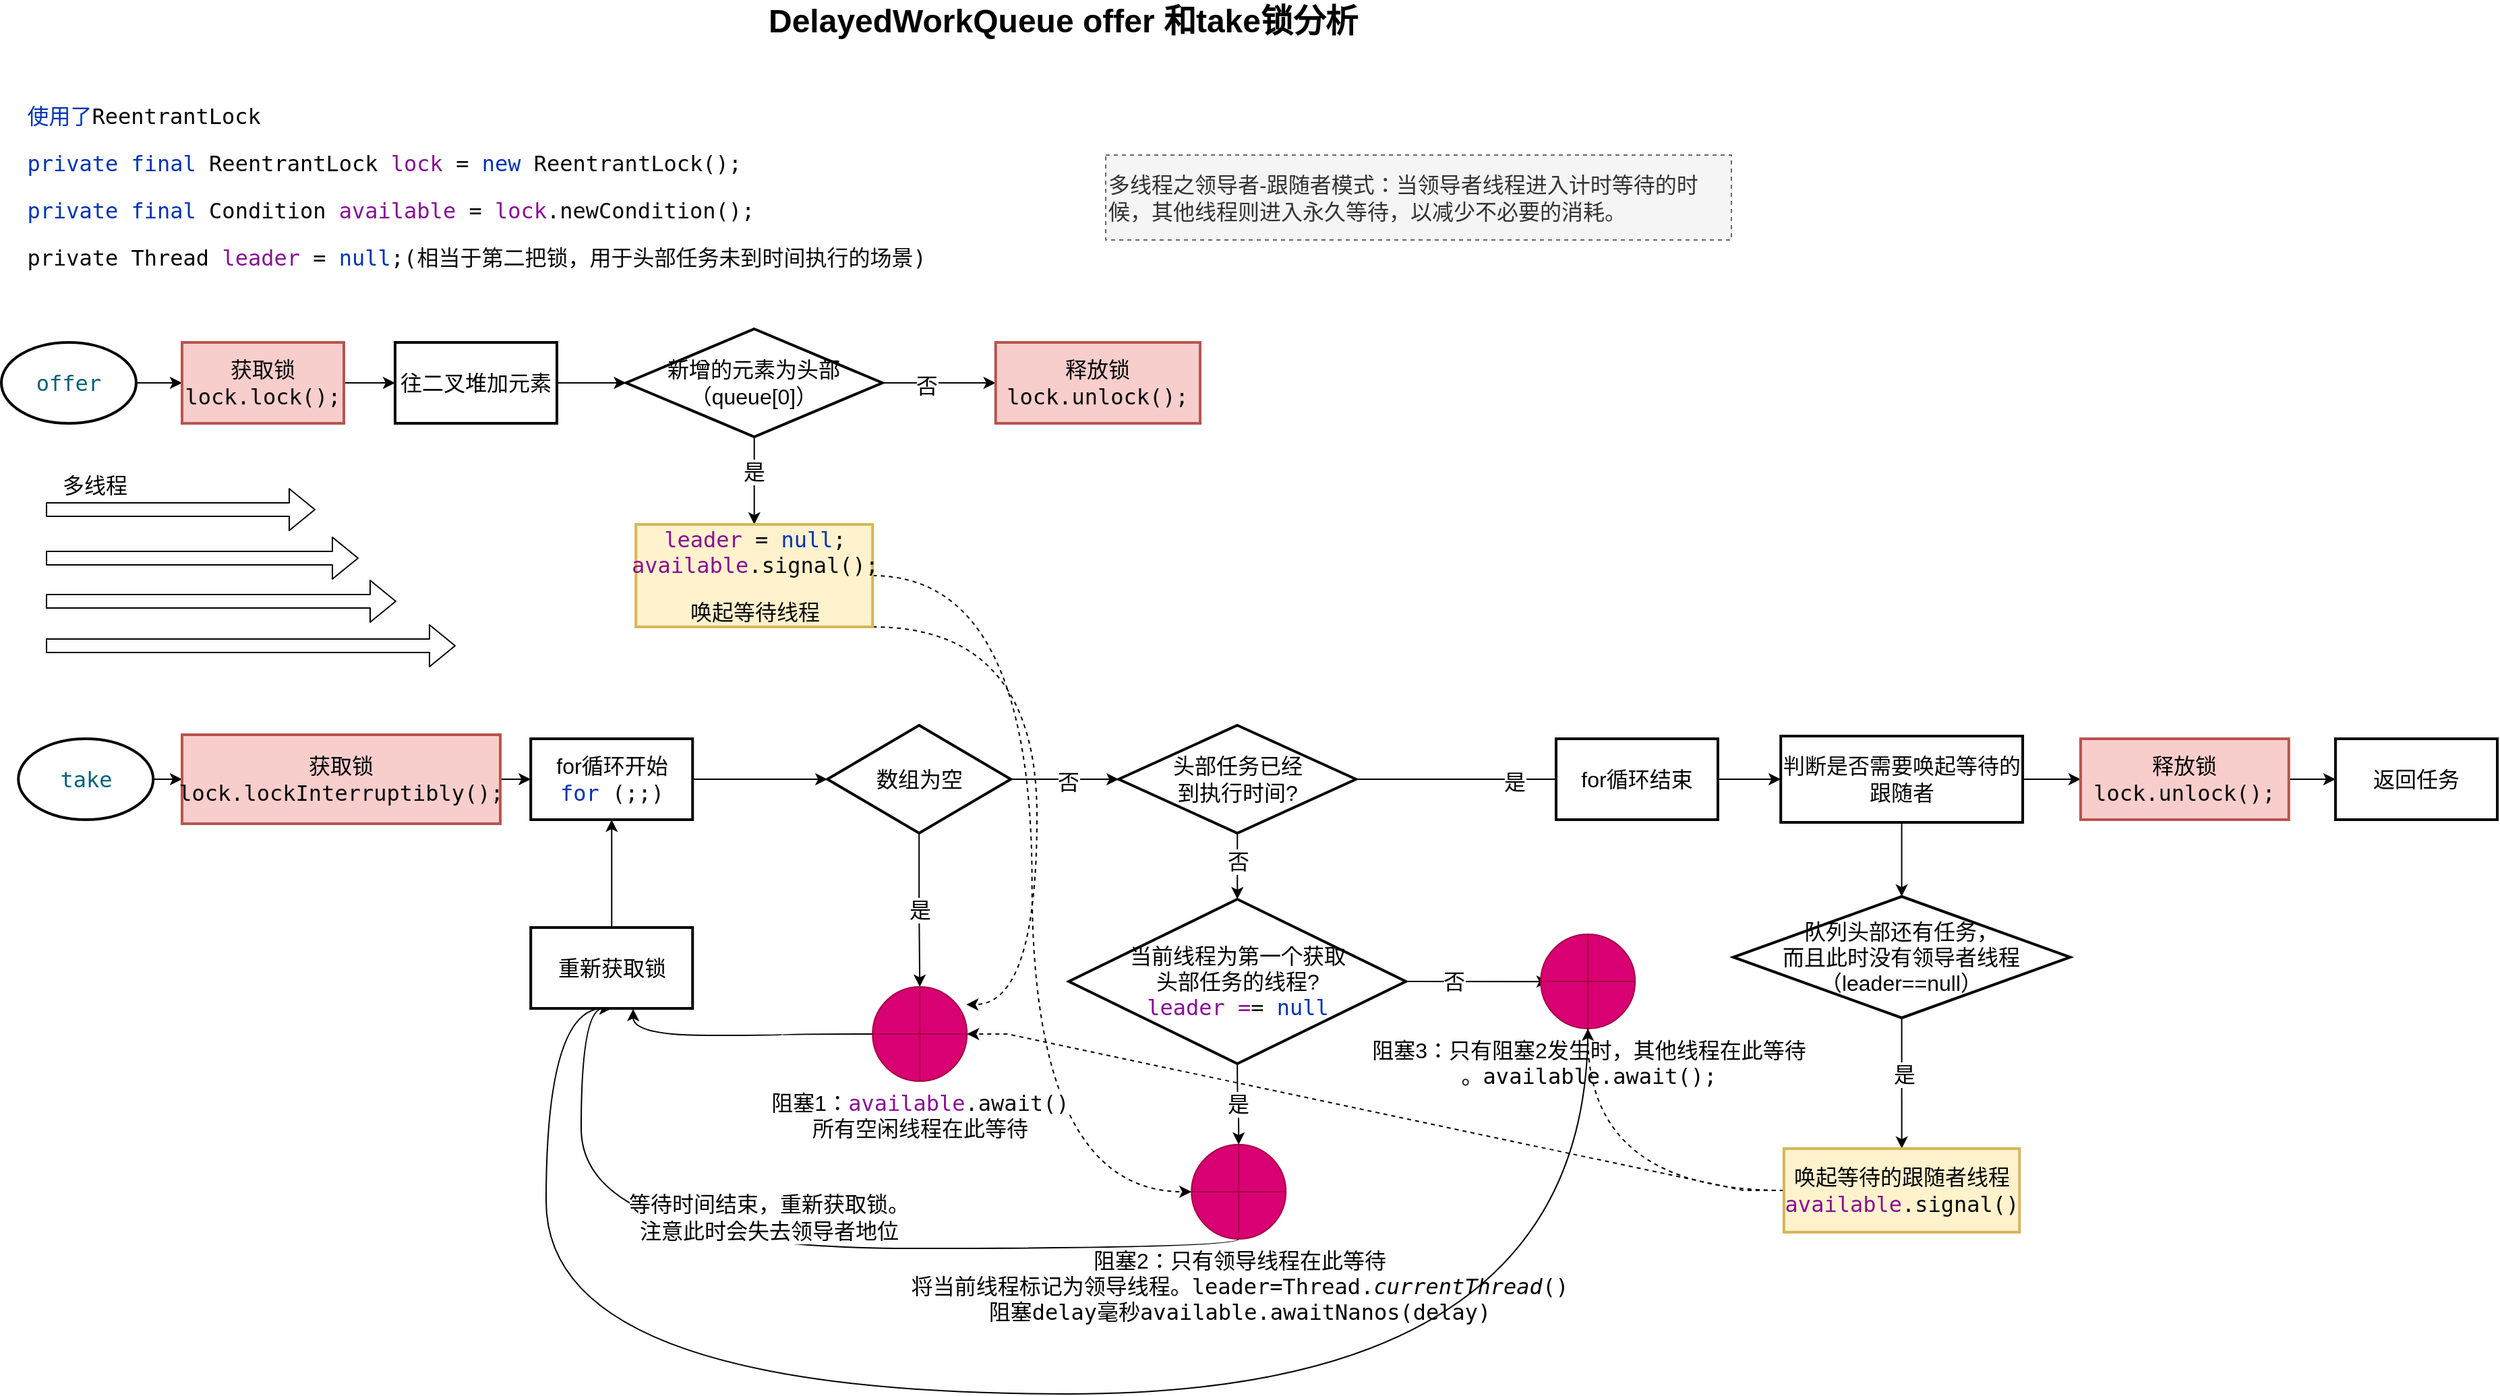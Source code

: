 <mxfile version="14.6.13" type="device"><diagram id="lseY-JlJCsXexi9266O1" name="第 1 页"><mxGraphModel dx="1565" dy="745" grid="0" gridSize="10" guides="0" tooltips="1" connect="1" arrows="1" fold="1" page="0" pageScale="1" pageWidth="1654" pageHeight="2336" math="0" shadow="0"><root><mxCell id="0"/><mxCell id="1" parent="0"/><mxCell id="gby_PGcZGdEqnXHPZtUT-3" value="DelayedWorkQueue offer 和take锁分析" style="text;strokeColor=none;fillColor=none;html=1;fontSize=24;fontStyle=1;verticalAlign=middle;align=center;" parent="1" vertex="1"><mxGeometry x="720" y="158" width="452" height="31" as="geometry"/></mxCell><mxCell id="gby_PGcZGdEqnXHPZtUT-6" value="" style="edgeStyle=orthogonalEdgeStyle;rounded=0;orthogonalLoop=1;jettySize=auto;html=1;fontSize=16;" parent="1" source="gby_PGcZGdEqnXHPZtUT-4" target="gby_PGcZGdEqnXHPZtUT-5" edge="1"><mxGeometry relative="1" as="geometry"/></mxCell><mxCell id="gby_PGcZGdEqnXHPZtUT-4" value="&lt;pre style=&quot;background-color: rgb(255, 255, 255); color: rgb(8, 8, 8); font-family: &amp;quot;jetbrains mono&amp;quot;, monospace; font-size: 16px;&quot;&gt;&lt;span style=&quot;color: rgb(0, 98, 122); font-size: 16px;&quot;&gt;offer&lt;/span&gt;&lt;/pre&gt;" style="strokeWidth=2;html=1;shape=mxgraph.flowchart.start_1;whiteSpace=wrap;fontSize=16;" parent="1" vertex="1"><mxGeometry x="159" y="412" width="100" height="60" as="geometry"/></mxCell><mxCell id="gEFTX0MsrHfzgYdMUQTM-1" value="" style="edgeStyle=orthogonalEdgeStyle;rounded=0;orthogonalLoop=1;jettySize=auto;html=1;fontSize=16;" parent="1" source="gby_PGcZGdEqnXHPZtUT-5" target="gby_PGcZGdEqnXHPZtUT-17" edge="1"><mxGeometry relative="1" as="geometry"/></mxCell><mxCell id="gby_PGcZGdEqnXHPZtUT-5" value="&lt;pre style=&quot;color: rgb(8 , 8 , 8) ; font-family: &amp;#34;jetbrains mono&amp;#34; , monospace ; font-size: 16px&quot;&gt;获取锁&lt;br/&gt;lock&lt;span style=&quot;white-space: normal&quot;&gt;.lock();&lt;/span&gt;&lt;/pre&gt;" style="whiteSpace=wrap;html=1;strokeWidth=2;fillColor=#f8cecc;strokeColor=#b85450;labelBackgroundColor=none;fontSize=16;" parent="1" vertex="1"><mxGeometry x="293" y="412" width="120" height="60" as="geometry"/></mxCell><mxCell id="gby_PGcZGdEqnXHPZtUT-10" value="" style="edgeStyle=orthogonalEdgeStyle;rounded=0;orthogonalLoop=1;jettySize=auto;html=1;fontSize=16;" parent="1" source="gby_PGcZGdEqnXHPZtUT-7" target="gby_PGcZGdEqnXHPZtUT-9" edge="1"><mxGeometry relative="1" as="geometry"/></mxCell><mxCell id="gby_PGcZGdEqnXHPZtUT-11" value="是" style="edgeLabel;html=1;align=center;verticalAlign=middle;resizable=0;points=[];fontSize=16;" parent="gby_PGcZGdEqnXHPZtUT-10" vertex="1" connectable="0"><mxGeometry x="-0.193" y="-1" relative="1" as="geometry"><mxPoint as="offset"/></mxGeometry></mxCell><mxCell id="gby_PGcZGdEqnXHPZtUT-21" value="" style="edgeStyle=orthogonalEdgeStyle;rounded=0;orthogonalLoop=1;jettySize=auto;html=1;fontSize=16;" parent="1" source="gby_PGcZGdEqnXHPZtUT-7" target="gby_PGcZGdEqnXHPZtUT-20" edge="1"><mxGeometry relative="1" as="geometry"/></mxCell><mxCell id="gby_PGcZGdEqnXHPZtUT-27" value="否" style="edgeLabel;html=1;align=center;verticalAlign=middle;resizable=0;points=[];fontSize=16;" parent="gby_PGcZGdEqnXHPZtUT-21" vertex="1" connectable="0"><mxGeometry x="-0.238" y="-2" relative="1" as="geometry"><mxPoint as="offset"/></mxGeometry></mxCell><mxCell id="gby_PGcZGdEqnXHPZtUT-7" value="新增的元素为头部（queue[0]）" style="rhombus;whiteSpace=wrap;html=1;strokeWidth=2;fontSize=16;" parent="1" vertex="1"><mxGeometry x="622.3" y="402" width="190.13" height="80" as="geometry"/></mxCell><mxCell id="gby_PGcZGdEqnXHPZtUT-96" style="edgeStyle=orthogonalEdgeStyle;curved=1;rounded=0;orthogonalLoop=1;jettySize=auto;html=1;entryX=0.992;entryY=0.188;entryDx=0;entryDy=0;entryPerimeter=0;dashed=1;fontColor=#000000;fontSize=16;" parent="1" source="gby_PGcZGdEqnXHPZtUT-9" target="gby_PGcZGdEqnXHPZtUT-38" edge="1"><mxGeometry relative="1" as="geometry"><Array as="points"><mxPoint x="927" y="623"/><mxPoint x="927" y="903"/></Array></mxGeometry></mxCell><mxCell id="gby_PGcZGdEqnXHPZtUT-98" style="edgeStyle=orthogonalEdgeStyle;curved=1;rounded=0;orthogonalLoop=1;jettySize=auto;html=1;entryX=0;entryY=0.5;entryDx=0;entryDy=0;entryPerimeter=0;dashed=1;fontColor=#000000;fontSize=16;" parent="1" source="gby_PGcZGdEqnXHPZtUT-9" target="gby_PGcZGdEqnXHPZtUT-65" edge="1"><mxGeometry relative="1" as="geometry"/></mxCell><mxCell id="gby_PGcZGdEqnXHPZtUT-9" value="&lt;pre style=&quot;color: rgb(8, 8, 8); font-family: &amp;quot;jetbrains mono&amp;quot;, monospace; font-size: 16px;&quot;&gt;&lt;span style=&quot;color: rgb(135, 16, 148); font-size: 16px;&quot;&gt;leader &lt;/span&gt;= &lt;span style=&quot;color: rgb(0, 51, 179); font-size: 16px;&quot;&gt;null&lt;/span&gt;;&lt;br style=&quot;font-size: 16px;&quot;&gt;&lt;span style=&quot;color: rgb(135, 16, 148); font-size: 16px;&quot;&gt;available&lt;/span&gt;.signal();&lt;/pre&gt;&lt;pre style=&quot;color: rgb(8, 8, 8); font-family: &amp;quot;jetbrains mono&amp;quot;, monospace; font-size: 16px;&quot;&gt;唤起等待线程&lt;/pre&gt;" style="whiteSpace=wrap;html=1;strokeWidth=2;fillColor=#fff2cc;strokeColor=#d6b656;labelBackgroundColor=none;fontSize=16;" parent="1" vertex="1"><mxGeometry x="629.62" y="547" width="175.5" height="76" as="geometry"/></mxCell><mxCell id="gby_PGcZGdEqnXHPZtUT-16" value="&lt;pre style=&quot;text-align: left; background-color: rgb(255, 255, 255); font-family: &amp;quot;jetbrains mono&amp;quot;, monospace; font-size: 16px;&quot;&gt;&lt;pre style=&quot;font-family: &amp;quot;jetbrains mono&amp;quot;, monospace; font-size: 16px;&quot;&gt;&lt;font color=&quot;#0033b3&quot; style=&quot;font-size: 16px;&quot;&gt;使用了&lt;/font&gt;ReentrantLock&lt;/pre&gt;&lt;pre style=&quot;color: rgb(8, 8, 8); font-family: &amp;quot;jetbrains mono&amp;quot;, monospace; font-size: 16px;&quot;&gt;&lt;span style=&quot;color: rgb(0, 51, 179); font-size: 16px;&quot;&gt;private final &lt;/span&gt;&lt;span style=&quot;color: rgb(0, 0, 0); font-size: 16px;&quot;&gt;ReentrantLock &lt;/span&gt;&lt;span style=&quot;color: rgb(135, 16, 148); font-size: 16px;&quot;&gt;lock &lt;/span&gt;= &lt;span style=&quot;color: rgb(0, 51, 179); font-size: 16px;&quot;&gt;new &lt;/span&gt;ReentrantLock();&lt;/pre&gt;&lt;pre style=&quot;color: rgb(8, 8, 8); font-family: &amp;quot;jetbrains mono&amp;quot;, monospace; font-size: 16px;&quot;&gt;&lt;pre style=&quot;font-size: 16px; font-family: &amp;quot;jetbrains mono&amp;quot;, monospace;&quot;&gt;&lt;span style=&quot;color: rgb(0, 51, 179); font-size: 16px;&quot;&gt;private final &lt;/span&gt;&lt;span style=&quot;color: rgb(0, 0, 0); font-size: 16px;&quot;&gt;Condition &lt;/span&gt;&lt;span style=&quot;color: rgb(135, 16, 148); font-size: 16px;&quot;&gt;available &lt;/span&gt;= &lt;span style=&quot;color: rgb(135, 16, 148); font-size: 16px;&quot;&gt;lock&lt;/span&gt;.newCondition();&lt;/pre&gt;&lt;/pre&gt;&lt;pre style=&quot;color: rgb(8, 8, 8); font-family: &amp;quot;jetbrains mono&amp;quot;, monospace; font-size: 16px;&quot;&gt;private &lt;span style=&quot;font-size: 16px; color: rgb(0, 0, 0);&quot;&gt;Thread&amp;nbsp;&lt;/span&gt;&lt;span style=&quot;font-size: 16px; color: rgb(135, 16, 148);&quot;&gt;leader&amp;nbsp;&lt;/span&gt;&lt;span style=&quot;font-size: 16px;&quot;&gt;=&amp;nbsp;&lt;/span&gt;&lt;span style=&quot;font-size: 16px; color: rgb(0, 51, 179);&quot;&gt;null&lt;/span&gt;&lt;span style=&quot;font-size: 16px;&quot;&gt;;(相当于第二把锁，用于头部任务未到时间执行的场景)&lt;/span&gt;&lt;/pre&gt;&lt;pre style=&quot;color: rgb(8, 8, 8); font-family: &amp;quot;jetbrains mono&amp;quot;, monospace; font-size: 16px;&quot;&gt;&lt;br style=&quot;font-size: 16px;&quot;&gt;&lt;/pre&gt;&lt;/pre&gt;" style="text;html=1;strokeColor=none;fillColor=none;align=center;verticalAlign=middle;whiteSpace=wrap;rounded=0;fontSize=16;" parent="1" vertex="1"><mxGeometry x="199.5" y="275" width="623" height="78" as="geometry"/></mxCell><mxCell id="gby_PGcZGdEqnXHPZtUT-19" value="" style="edgeStyle=orthogonalEdgeStyle;rounded=0;orthogonalLoop=1;jettySize=auto;html=1;fontSize=16;" parent="1" source="gby_PGcZGdEqnXHPZtUT-17" target="gby_PGcZGdEqnXHPZtUT-7" edge="1"><mxGeometry relative="1" as="geometry"/></mxCell><mxCell id="gby_PGcZGdEqnXHPZtUT-17" value="&lt;pre style=&quot;background-color: rgb(255, 255, 255); font-family: &amp;quot;jetbrains mono&amp;quot;, monospace; font-size: 16px;&quot;&gt;往二叉堆加元素&lt;/pre&gt;" style="whiteSpace=wrap;html=1;strokeWidth=2;fontSize=16;" parent="1" vertex="1"><mxGeometry x="451" y="412" width="120" height="60" as="geometry"/></mxCell><mxCell id="gby_PGcZGdEqnXHPZtUT-20" value="释放锁&lt;span style=&quot;font-family: &amp;#34;jetbrains mono&amp;#34; , monospace&quot;&gt;lock&lt;/span&gt;&lt;span style=&quot;color: rgb(8 , 8 , 8) ; font-family: &amp;#34;jetbrains mono&amp;#34; , monospace&quot;&gt;.unlock();&lt;/span&gt;" style="whiteSpace=wrap;html=1;strokeWidth=2;fillColor=#f8cecc;strokeColor=#b85450;labelBackgroundColor=none;fontSize=16;" parent="1" vertex="1"><mxGeometry x="896.37" y="412" width="151.63" height="60" as="geometry"/></mxCell><mxCell id="gby_PGcZGdEqnXHPZtUT-26" value="" style="edgeStyle=orthogonalEdgeStyle;rounded=0;orthogonalLoop=1;jettySize=auto;html=1;fontSize=16;" parent="1" source="gby_PGcZGdEqnXHPZtUT-24" target="gby_PGcZGdEqnXHPZtUT-25" edge="1"><mxGeometry relative="1" as="geometry"/></mxCell><mxCell id="gby_PGcZGdEqnXHPZtUT-24" value="&lt;pre style=&quot;background-color: rgb(255, 255, 255); color: rgb(8, 8, 8); font-family: &amp;quot;jetbrains mono&amp;quot;, monospace; font-size: 16px;&quot;&gt;&lt;span style=&quot;color: rgb(0, 98, 122); font-size: 16px;&quot;&gt;take&lt;/span&gt;&lt;/pre&gt;" style="strokeWidth=2;html=1;shape=mxgraph.flowchart.start_1;whiteSpace=wrap;align=center;fontSize=16;" parent="1" vertex="1"><mxGeometry x="171.62" y="706" width="100" height="60" as="geometry"/></mxCell><mxCell id="gby_PGcZGdEqnXHPZtUT-29" value="" style="edgeStyle=orthogonalEdgeStyle;rounded=0;orthogonalLoop=1;jettySize=auto;html=1;fontSize=16;" parent="1" source="gby_PGcZGdEqnXHPZtUT-25" target="gby_PGcZGdEqnXHPZtUT-28" edge="1"><mxGeometry relative="1" as="geometry"/></mxCell><mxCell id="gby_PGcZGdEqnXHPZtUT-25" value="获取锁&lt;span style=&quot;font-family: &amp;#34;jetbrains mono&amp;#34; , monospace&quot;&gt;lock&lt;/span&gt;&lt;span style=&quot;color: rgb(8 , 8 , 8) ; font-family: &amp;#34;jetbrains mono&amp;#34; , monospace&quot;&gt;.lockInterruptibly();&lt;/span&gt;" style="whiteSpace=wrap;html=1;strokeWidth=2;fillColor=#f8cecc;strokeColor=#b85450;labelBackgroundColor=none;fontSize=16;" parent="1" vertex="1"><mxGeometry x="293" y="703" width="236" height="66" as="geometry"/></mxCell><mxCell id="gby_PGcZGdEqnXHPZtUT-33" value="" style="edgeStyle=orthogonalEdgeStyle;rounded=0;orthogonalLoop=1;jettySize=auto;html=1;fontSize=16;" parent="1" source="gby_PGcZGdEqnXHPZtUT-28" target="gby_PGcZGdEqnXHPZtUT-32" edge="1"><mxGeometry relative="1" as="geometry"/></mxCell><mxCell id="gby_PGcZGdEqnXHPZtUT-28" value="for循环开始&lt;br&gt;&lt;span style=&quot;font-family: &amp;#34;jetbrains mono&amp;#34; , monospace ; color: rgb(0 , 51 , 179)&quot;&gt;for &lt;/span&gt;&lt;span style=&quot;background-color: rgb(255 , 255 , 255) ; color: rgb(8 , 8 , 8) ; font-family: &amp;#34;jetbrains mono&amp;#34; , monospace&quot;&gt;(;;)&lt;/span&gt;" style="whiteSpace=wrap;html=1;strokeWidth=2;fontSize=16;" parent="1" vertex="1"><mxGeometry x="551.62" y="706" width="120" height="60" as="geometry"/></mxCell><mxCell id="gby_PGcZGdEqnXHPZtUT-39" value="是" style="edgeStyle=orthogonalEdgeStyle;rounded=0;orthogonalLoop=1;jettySize=auto;html=1;entryX=0.5;entryY=0;entryDx=0;entryDy=0;entryPerimeter=0;fontSize=16;" parent="1" source="gby_PGcZGdEqnXHPZtUT-32" target="gby_PGcZGdEqnXHPZtUT-38" edge="1"><mxGeometry relative="1" as="geometry"/></mxCell><mxCell id="gby_PGcZGdEqnXHPZtUT-41" value="" style="edgeStyle=orthogonalEdgeStyle;rounded=0;orthogonalLoop=1;jettySize=auto;html=1;fontSize=16;" parent="1" source="gby_PGcZGdEqnXHPZtUT-32" target="gby_PGcZGdEqnXHPZtUT-40" edge="1"><mxGeometry relative="1" as="geometry"/></mxCell><mxCell id="gby_PGcZGdEqnXHPZtUT-59" value="否" style="edgeLabel;html=1;align=center;verticalAlign=middle;resizable=0;points=[];fontSize=16;" parent="gby_PGcZGdEqnXHPZtUT-41" vertex="1" connectable="0"><mxGeometry x="0.05" y="-2" relative="1" as="geometry"><mxPoint as="offset"/></mxGeometry></mxCell><mxCell id="gby_PGcZGdEqnXHPZtUT-32" value="&lt;span style=&quot;font-size: 16px&quot;&gt;数组为空&lt;/span&gt;" style="rhombus;whiteSpace=wrap;html=1;strokeWidth=2;fontSize=16;" parent="1" vertex="1"><mxGeometry x="771.62" y="696" width="136" height="80" as="geometry"/></mxCell><mxCell id="gby_PGcZGdEqnXHPZtUT-86" style="edgeStyle=orthogonalEdgeStyle;curved=1;rounded=0;orthogonalLoop=1;jettySize=auto;html=1;entryX=0.633;entryY=1.007;entryDx=0;entryDy=0;fontColor=#000000;entryPerimeter=0;fontSize=16;" parent="1" source="gby_PGcZGdEqnXHPZtUT-38" target="gby_PGcZGdEqnXHPZtUT-103" edge="1"><mxGeometry relative="1" as="geometry"/></mxCell><mxCell id="gby_PGcZGdEqnXHPZtUT-38" value="阻塞1：&lt;span style=&quot;font-family: &amp;quot;jetbrains mono&amp;quot;, monospace; font-size: 16px; color: rgb(135, 16, 148);&quot;&gt;available&lt;/span&gt;&lt;span style=&quot;background-color: rgb(255, 255, 255); color: rgb(8, 8, 8); font-family: &amp;quot;jetbrains mono&amp;quot;, monospace; font-size: 16px;&quot;&gt;.await()&lt;br style=&quot;font-size: 16px;&quot;&gt;所有空闲线程在此等待&lt;br style=&quot;font-size: 16px;&quot;&gt;&lt;/span&gt;" style="verticalLabelPosition=bottom;verticalAlign=top;html=1;shape=mxgraph.flowchart.summing_function;align=center;fillColor=#d80073;strokeColor=#A50040;labelBackgroundColor=none;labelBorderColor=none;fontSize=16;" parent="1" vertex="1"><mxGeometry x="805.12" y="890" width="70" height="70" as="geometry"/></mxCell><mxCell id="gby_PGcZGdEqnXHPZtUT-43" value="" style="edgeStyle=orthogonalEdgeStyle;rounded=0;orthogonalLoop=1;jettySize=auto;html=1;fontSize=16;" parent="1" source="gby_PGcZGdEqnXHPZtUT-40" target="gby_PGcZGdEqnXHPZtUT-47" edge="1"><mxGeometry relative="1" as="geometry"><mxPoint x="1271.62" y="736" as="targetPoint"/></mxGeometry></mxCell><mxCell id="gby_PGcZGdEqnXHPZtUT-44" value="是" style="edgeLabel;html=1;align=center;verticalAlign=middle;resizable=0;points=[];fontSize=16;" parent="gby_PGcZGdEqnXHPZtUT-43" vertex="1" connectable="0"><mxGeometry x="-0.253" y="-2" relative="1" as="geometry"><mxPoint as="offset"/></mxGeometry></mxCell><mxCell id="gby_PGcZGdEqnXHPZtUT-61" value="" style="edgeStyle=orthogonalEdgeStyle;curved=1;rounded=0;orthogonalLoop=1;jettySize=auto;html=1;fontSize=16;" parent="1" source="gby_PGcZGdEqnXHPZtUT-40" target="gby_PGcZGdEqnXHPZtUT-60" edge="1"><mxGeometry relative="1" as="geometry"/></mxCell><mxCell id="gby_PGcZGdEqnXHPZtUT-62" value="否" style="edgeLabel;html=1;align=center;verticalAlign=middle;resizable=0;points=[];fontSize=16;" parent="gby_PGcZGdEqnXHPZtUT-61" vertex="1" connectable="0"><mxGeometry x="-0.171" relative="1" as="geometry"><mxPoint as="offset"/></mxGeometry></mxCell><mxCell id="gby_PGcZGdEqnXHPZtUT-40" value="头部任务已经&lt;br&gt;到执行时间?" style="rhombus;whiteSpace=wrap;html=1;strokeWidth=2;fontSize=16;" parent="1" vertex="1"><mxGeometry x="987.62" y="696" width="176" height="80" as="geometry"/></mxCell><mxCell id="gby_PGcZGdEqnXHPZtUT-50" value="" style="edgeStyle=orthogonalEdgeStyle;rounded=0;orthogonalLoop=1;jettySize=auto;html=1;fontSize=16;" parent="1" source="gby_PGcZGdEqnXHPZtUT-47" target="gby_PGcZGdEqnXHPZtUT-49" edge="1"><mxGeometry relative="1" as="geometry"/></mxCell><mxCell id="gby_PGcZGdEqnXHPZtUT-77" value="" style="edgeStyle=orthogonalEdgeStyle;curved=1;rounded=0;orthogonalLoop=1;jettySize=auto;html=1;fontSize=16;" parent="1" source="gby_PGcZGdEqnXHPZtUT-47" target="gby_PGcZGdEqnXHPZtUT-76" edge="1"><mxGeometry relative="1" as="geometry"/></mxCell><mxCell id="gby_PGcZGdEqnXHPZtUT-47" value="&lt;span style=&quot;background-color: rgb(255, 255, 255); color: rgb(8, 8, 8); font-family: &amp;quot;jetbrains mono&amp;quot;, monospace; font-size: 16px;&quot;&gt;判断是否需要唤起等待的跟随者&lt;br style=&quot;font-size: 16px;&quot;&gt;&lt;/span&gt;" style="whiteSpace=wrap;html=1;strokeWidth=2;fontSize=16;" parent="1" vertex="1"><mxGeometry x="1478.62" y="704" width="179.41" height="64" as="geometry"/></mxCell><mxCell id="gby_PGcZGdEqnXHPZtUT-100" value="" style="edgeStyle=orthogonalEdgeStyle;curved=1;rounded=0;orthogonalLoop=1;jettySize=auto;html=1;fontColor=#000000;fontSize=16;" parent="1" source="gby_PGcZGdEqnXHPZtUT-49" target="gby_PGcZGdEqnXHPZtUT-99" edge="1"><mxGeometry relative="1" as="geometry"/></mxCell><mxCell id="gby_PGcZGdEqnXHPZtUT-49" value="释放锁&lt;span style=&quot;font-family: &amp;#34;jetbrains mono&amp;#34; , monospace&quot;&gt;lock&lt;/span&gt;&lt;span style=&quot;color: rgb(8 , 8 , 8) ; font-family: &amp;#34;jetbrains mono&amp;#34; , monospace&quot;&gt;.unlock();&lt;/span&gt;" style="whiteSpace=wrap;html=1;strokeWidth=2;fillColor=#f8cecc;strokeColor=#b85450;labelBackgroundColor=none;fontSize=16;" parent="1" vertex="1"><mxGeometry x="1701" y="706" width="154.38" height="60" as="geometry"/></mxCell><mxCell id="gby_PGcZGdEqnXHPZtUT-66" value="是" style="edgeStyle=orthogonalEdgeStyle;curved=1;rounded=0;orthogonalLoop=1;jettySize=auto;html=1;fontSize=16;" parent="1" source="gby_PGcZGdEqnXHPZtUT-60" target="gby_PGcZGdEqnXHPZtUT-65" edge="1"><mxGeometry relative="1" as="geometry"/></mxCell><mxCell id="gby_PGcZGdEqnXHPZtUT-73" value="" style="edgeStyle=orthogonalEdgeStyle;curved=1;rounded=0;orthogonalLoop=1;jettySize=auto;html=1;entryX=0.083;entryY=0.502;entryDx=0;entryDy=0;entryPerimeter=0;fontSize=16;" parent="1" source="gby_PGcZGdEqnXHPZtUT-60" target="gby_PGcZGdEqnXHPZtUT-75" edge="1"><mxGeometry relative="1" as="geometry"><mxPoint x="1270.62" y="896" as="targetPoint"/></mxGeometry></mxCell><mxCell id="gby_PGcZGdEqnXHPZtUT-74" value="否" style="edgeLabel;html=1;align=center;verticalAlign=middle;resizable=0;points=[];fontSize=16;" parent="gby_PGcZGdEqnXHPZtUT-73" vertex="1" connectable="0"><mxGeometry x="-0.325" relative="1" as="geometry"><mxPoint as="offset"/></mxGeometry></mxCell><mxCell id="gby_PGcZGdEqnXHPZtUT-60" value="当前线程为第一个获取&lt;br&gt;头部任务的线程?&lt;br style=&quot;font-size: 16px&quot;&gt;&lt;span style=&quot;font-family: &amp;#34;jetbrains mono&amp;#34; , monospace ; font-size: 16px ; color: rgb(135 , 16 , 148)&quot;&gt;leader =&lt;/span&gt;&lt;span style=&quot;background-color: rgb(255 , 255 , 255) ; color: rgb(8 , 8 , 8) ; font-family: &amp;#34;jetbrains mono&amp;#34; , monospace ; font-size: 16px&quot;&gt;= &lt;/span&gt;&lt;span style=&quot;font-family: &amp;#34;jetbrains mono&amp;#34; , monospace ; font-size: 16px ; color: rgb(0 , 51 , 179)&quot;&gt;null&lt;/span&gt;" style="rhombus;whiteSpace=wrap;html=1;strokeWidth=2;fontSize=16;" parent="1" vertex="1"><mxGeometry x="950.62" y="825" width="250" height="122" as="geometry"/></mxCell><mxCell id="gby_PGcZGdEqnXHPZtUT-70" style="edgeStyle=orthogonalEdgeStyle;curved=1;rounded=0;orthogonalLoop=1;jettySize=auto;html=1;entryX=0.5;entryY=1;entryDx=0;entryDy=0;exitX=0.5;exitY=1;exitDx=0;exitDy=0;exitPerimeter=0;fontSize=16;" parent="1" source="gby_PGcZGdEqnXHPZtUT-65" target="gby_PGcZGdEqnXHPZtUT-103" edge="1"><mxGeometry relative="1" as="geometry"><Array as="points"><mxPoint x="1077" y="1084"/><mxPoint x="589" y="1084"/><mxPoint x="589" y="906"/></Array></mxGeometry></mxCell><mxCell id="gby_PGcZGdEqnXHPZtUT-71" value="等待时间结束，重新获取锁。&lt;br style=&quot;font-size: 16px;&quot;&gt;注意此时会失去领导者地位" style="edgeLabel;html=1;align=center;verticalAlign=middle;resizable=0;points=[];fontSize=16;" parent="gby_PGcZGdEqnXHPZtUT-70" vertex="1" connectable="0"><mxGeometry x="-0.123" y="-23" relative="1" as="geometry"><mxPoint x="-51" as="offset"/></mxGeometry></mxCell><mxCell id="gby_PGcZGdEqnXHPZtUT-65" value="&lt;font color=&quot;#000000&quot; style=&quot;font-size: 16px;&quot;&gt;阻塞2：只有领导线程在此等待&lt;br style=&quot;font-size: 16px;&quot;&gt;将当前线程标记为领导线程。&lt;span style=&quot;background-color: rgb(255, 255, 255); font-family: &amp;quot;jetbrains mono&amp;quot;, monospace; font-size: 16px;&quot;&gt;leader=&lt;/span&gt;&lt;span style=&quot;font-family: &amp;quot;jetbrains mono&amp;quot;, monospace; font-size: 16px;&quot;&gt;Thread&lt;/span&gt;&lt;span style=&quot;background-color: rgb(255, 255, 255); font-family: &amp;quot;jetbrains mono&amp;quot;, monospace; font-size: 16px;&quot;&gt;.&lt;/span&gt;&lt;span style=&quot;font-family: &amp;quot;jetbrains mono&amp;quot;, monospace; font-size: 16px; font-style: italic;&quot;&gt;currentThread&lt;/span&gt;&lt;span style=&quot;background-color: rgb(255, 255, 255); font-family: &amp;quot;jetbrains mono&amp;quot;, monospace; font-size: 16px;&quot;&gt;()&lt;/span&gt;&lt;span style=&quot;background-color: rgb(255, 255, 255); font-family: &amp;quot;jetbrains mono&amp;quot;, monospace; font-size: 16px;&quot;&gt;&lt;br style=&quot;font-size: 16px;&quot;&gt;&lt;/span&gt;阻塞&lt;span style=&quot;background-color: rgb(255, 255, 255); font-family: &amp;quot;jetbrains mono&amp;quot;, monospace; font-size: 16px;&quot;&gt;delay毫秒&lt;/span&gt;&lt;span style=&quot;font-family: &amp;quot;jetbrains mono&amp;quot;, monospace; font-size: 16px;&quot;&gt;available&lt;/span&gt;&lt;span style=&quot;background-color: rgb(255, 255, 255); font-family: &amp;quot;jetbrains mono&amp;quot;, monospace; font-size: 16px;&quot;&gt;.awaitNanos(&lt;/span&gt;&lt;span style=&quot;font-family: &amp;quot;jetbrains mono&amp;quot;, monospace; font-size: 16px;&quot;&gt;delay&lt;/span&gt;&lt;span style=&quot;background-color: rgb(255, 255, 255); font-family: &amp;quot;jetbrains mono&amp;quot;, monospace; font-size: 16px;&quot;&gt;)&lt;/span&gt;&lt;/font&gt;" style="verticalLabelPosition=bottom;verticalAlign=top;html=1;shape=mxgraph.flowchart.summing_function;align=center;fillColor=#d80073;strokeColor=#A50040;fontColor=#ffffff;fontSize=16;" parent="1" vertex="1"><mxGeometry x="1041.62" y="1007" width="70" height="70" as="geometry"/></mxCell><mxCell id="gby_PGcZGdEqnXHPZtUT-88" style="edgeStyle=orthogonalEdgeStyle;curved=1;rounded=0;orthogonalLoop=1;jettySize=auto;html=1;entryX=0.5;entryY=1;entryDx=0;entryDy=0;fontColor=#000000;fontSize=16;" parent="1" source="gby_PGcZGdEqnXHPZtUT-75" target="gby_PGcZGdEqnXHPZtUT-103" edge="1"><mxGeometry relative="1" as="geometry"><Array as="points"><mxPoint x="1336" y="1192"/><mxPoint x="563" y="1192"/><mxPoint x="563" y="906"/></Array></mxGeometry></mxCell><mxCell id="gby_PGcZGdEqnXHPZtUT-75" value="&lt;font color=&quot;#000000&quot; style=&quot;font-size: 16px;&quot;&gt;阻塞3：只有阻塞2发生时，其他线程在此等待&lt;br style=&quot;font-size: 16px;&quot;&gt;。&lt;span style=&quot;font-family: &amp;quot;jetbrains mono&amp;quot;, monospace; font-size: 16px;&quot;&gt;available&lt;/span&gt;&lt;/font&gt;&lt;span style=&quot;background-color: rgb(255, 255, 255); font-family: &amp;quot;jetbrains mono&amp;quot;, monospace; font-size: 16px;&quot;&gt;&lt;font color=&quot;#000000&quot; style=&quot;font-size: 16px;&quot;&gt;.await();&lt;/font&gt;&lt;br style=&quot;font-size: 16px;&quot;&gt;&lt;/span&gt;" style="verticalLabelPosition=bottom;verticalAlign=top;html=1;shape=mxgraph.flowchart.summing_function;align=center;fillColor=#d80073;strokeColor=#A50040;fontColor=#ffffff;fontSize=16;" parent="1" vertex="1"><mxGeometry x="1300.62" y="851" width="70" height="70" as="geometry"/></mxCell><mxCell id="gby_PGcZGdEqnXHPZtUT-79" value="" style="edgeStyle=orthogonalEdgeStyle;curved=1;rounded=0;orthogonalLoop=1;jettySize=auto;html=1;fontSize=16;" parent="1" source="gby_PGcZGdEqnXHPZtUT-76" target="gby_PGcZGdEqnXHPZtUT-78" edge="1"><mxGeometry relative="1" as="geometry"/></mxCell><mxCell id="gby_PGcZGdEqnXHPZtUT-80" value="是" style="edgeLabel;html=1;align=center;verticalAlign=middle;resizable=0;points=[];fontSize=16;" parent="gby_PGcZGdEqnXHPZtUT-79" vertex="1" connectable="0"><mxGeometry x="-0.134" y="1" relative="1" as="geometry"><mxPoint as="offset"/></mxGeometry></mxCell><mxCell id="gby_PGcZGdEqnXHPZtUT-76" value="&lt;span style=&quot;font-size: 16px;&quot;&gt;队列头部还有任务，&lt;br style=&quot;font-size: 16px;&quot;&gt;而且此时没有领导者线程&lt;br style=&quot;font-size: 16px;&quot;&gt;（leader==null）&lt;/span&gt;" style="rhombus;whiteSpace=wrap;html=1;strokeWidth=2;fontSize=16;" parent="1" vertex="1"><mxGeometry x="1443.43" y="823" width="249.8" height="90" as="geometry"/></mxCell><mxCell id="gby_PGcZGdEqnXHPZtUT-93" style="edgeStyle=orthogonalEdgeStyle;curved=1;rounded=0;orthogonalLoop=1;jettySize=auto;html=1;fontColor=#000000;dashed=1;fontSize=16;" parent="1" source="gby_PGcZGdEqnXHPZtUT-78" target="gby_PGcZGdEqnXHPZtUT-75" edge="1"><mxGeometry relative="1" as="geometry"/></mxCell><mxCell id="J-z70ecGTrvvnGelO3hP-13" style="edgeStyle=entityRelationEdgeStyle;rounded=0;orthogonalLoop=1;jettySize=auto;html=1;entryX=1;entryY=0.5;entryDx=0;entryDy=0;entryPerimeter=0;dashed=1;fontSize=16;" parent="1" source="gby_PGcZGdEqnXHPZtUT-78" target="gby_PGcZGdEqnXHPZtUT-38" edge="1"><mxGeometry relative="1" as="geometry"/></mxCell><mxCell id="gby_PGcZGdEqnXHPZtUT-78" value="&lt;span style=&quot;font-family: &amp;quot;jetbrains mono&amp;quot;, monospace; font-size: 16px;&quot;&gt;唤起等待的跟随者线程&lt;br style=&quot;font-size: 16px;&quot;&gt;&lt;font color=&quot;#871094&quot; style=&quot;font-size: 16px;&quot;&gt;available&lt;/font&gt;&lt;/span&gt;&lt;span style=&quot;color: rgb(8, 8, 8); font-family: &amp;quot;jetbrains mono&amp;quot;, monospace; font-size: 16px;&quot;&gt;.signal()&lt;/span&gt;" style="whiteSpace=wrap;html=1;strokeWidth=2;fillColor=#fff2cc;strokeColor=#d6b656;labelBackgroundColor=none;fontSize=16;" parent="1" vertex="1"><mxGeometry x="1480.97" y="1010" width="174.71" height="62" as="geometry"/></mxCell><mxCell id="gby_PGcZGdEqnXHPZtUT-92" value="多线程之领导者-跟随者模式：当领导者线程进入计时等待的时候，其他线程则进入永久等待，以减少不必要的消耗。" style="text;html=1;strokeColor=#666666;fillColor=#f5f5f5;align=left;verticalAlign=middle;whiteSpace=wrap;rounded=0;dashed=1;labelBackgroundColor=none;fontColor=#333333;fontSize=16;" parent="1" vertex="1"><mxGeometry x="978" y="273" width="464" height="63" as="geometry"/></mxCell><mxCell id="gby_PGcZGdEqnXHPZtUT-99" value="返回任务" style="whiteSpace=wrap;html=1;strokeWidth=2;fontSize=16;" parent="1" vertex="1"><mxGeometry x="1890" y="706" width="120" height="60" as="geometry"/></mxCell><mxCell id="gby_PGcZGdEqnXHPZtUT-106" value="" style="edgeStyle=orthogonalEdgeStyle;curved=1;rounded=0;orthogonalLoop=1;jettySize=auto;html=1;fontColor=#000000;fontSize=16;" parent="1" source="gby_PGcZGdEqnXHPZtUT-103" target="gby_PGcZGdEqnXHPZtUT-28" edge="1"><mxGeometry relative="1" as="geometry"/></mxCell><mxCell id="gby_PGcZGdEqnXHPZtUT-103" value="重新获取锁" style="whiteSpace=wrap;html=1;strokeWidth=2;fontSize=16;" parent="1" vertex="1"><mxGeometry x="551.62" y="846" width="120" height="60" as="geometry"/></mxCell><mxCell id="J-z70ecGTrvvnGelO3hP-3" value="" style="shape=flexArrow;endArrow=classic;html=1;fontSize=16;" parent="1" edge="1"><mxGeometry width="50" height="50" relative="1" as="geometry"><mxPoint x="192" y="572" as="sourcePoint"/><mxPoint x="424" y="572" as="targetPoint"/></mxGeometry></mxCell><mxCell id="J-z70ecGTrvvnGelO3hP-6" value="" style="shape=flexArrow;endArrow=classic;html=1;fontSize=16;" parent="1" edge="1"><mxGeometry width="50" height="50" relative="1" as="geometry"><mxPoint x="192" y="536" as="sourcePoint"/><mxPoint x="392" y="536" as="targetPoint"/></mxGeometry></mxCell><mxCell id="J-z70ecGTrvvnGelO3hP-7" value="" style="shape=flexArrow;endArrow=classic;html=1;fontSize=16;" parent="1" edge="1"><mxGeometry width="50" height="50" relative="1" as="geometry"><mxPoint x="192" y="604" as="sourcePoint"/><mxPoint x="452" y="604" as="targetPoint"/></mxGeometry></mxCell><mxCell id="J-z70ecGTrvvnGelO3hP-8" value="" style="shape=flexArrow;endArrow=classic;html=1;fontSize=16;" parent="1" edge="1"><mxGeometry width="50" height="50" relative="1" as="geometry"><mxPoint x="192" y="637" as="sourcePoint"/><mxPoint x="496" y="637" as="targetPoint"/></mxGeometry></mxCell><mxCell id="J-z70ecGTrvvnGelO3hP-10" value="多线程" style="text;html=1;strokeColor=none;fillColor=none;align=center;verticalAlign=middle;whiteSpace=wrap;rounded=0;fontSize=16;" parent="1" vertex="1"><mxGeometry x="192" y="508" width="73" height="20" as="geometry"/></mxCell><mxCell id="Jt8vH-wQ9PRsI4il5J5c-1" value="for循环结束" style="whiteSpace=wrap;html=1;strokeWidth=2;fontSize=16;" vertex="1" parent="1"><mxGeometry x="1312" y="706" width="120" height="60" as="geometry"/></mxCell></root></mxGraphModel></diagram></mxfile>